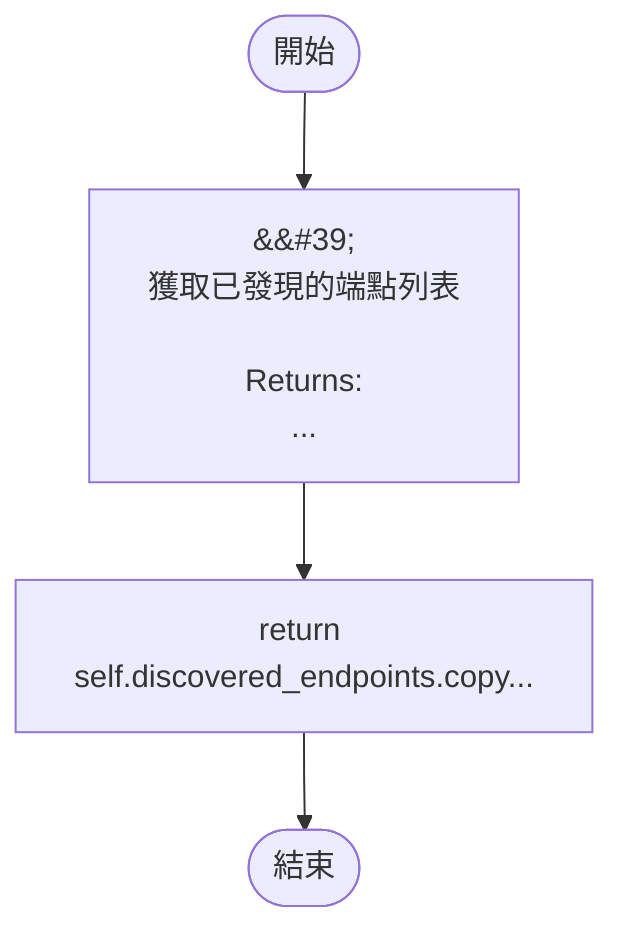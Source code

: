 flowchart TB
    n1([開始])
    n2([結束])
    n3[&amp;&#35;39;\n        獲取已發現的端點列表\n\n        Returns:\n  ...]
    n4[return self.discovered_endpoints.copy...]
    n1 --> n3
    n3 --> n4
    n4 --> n2